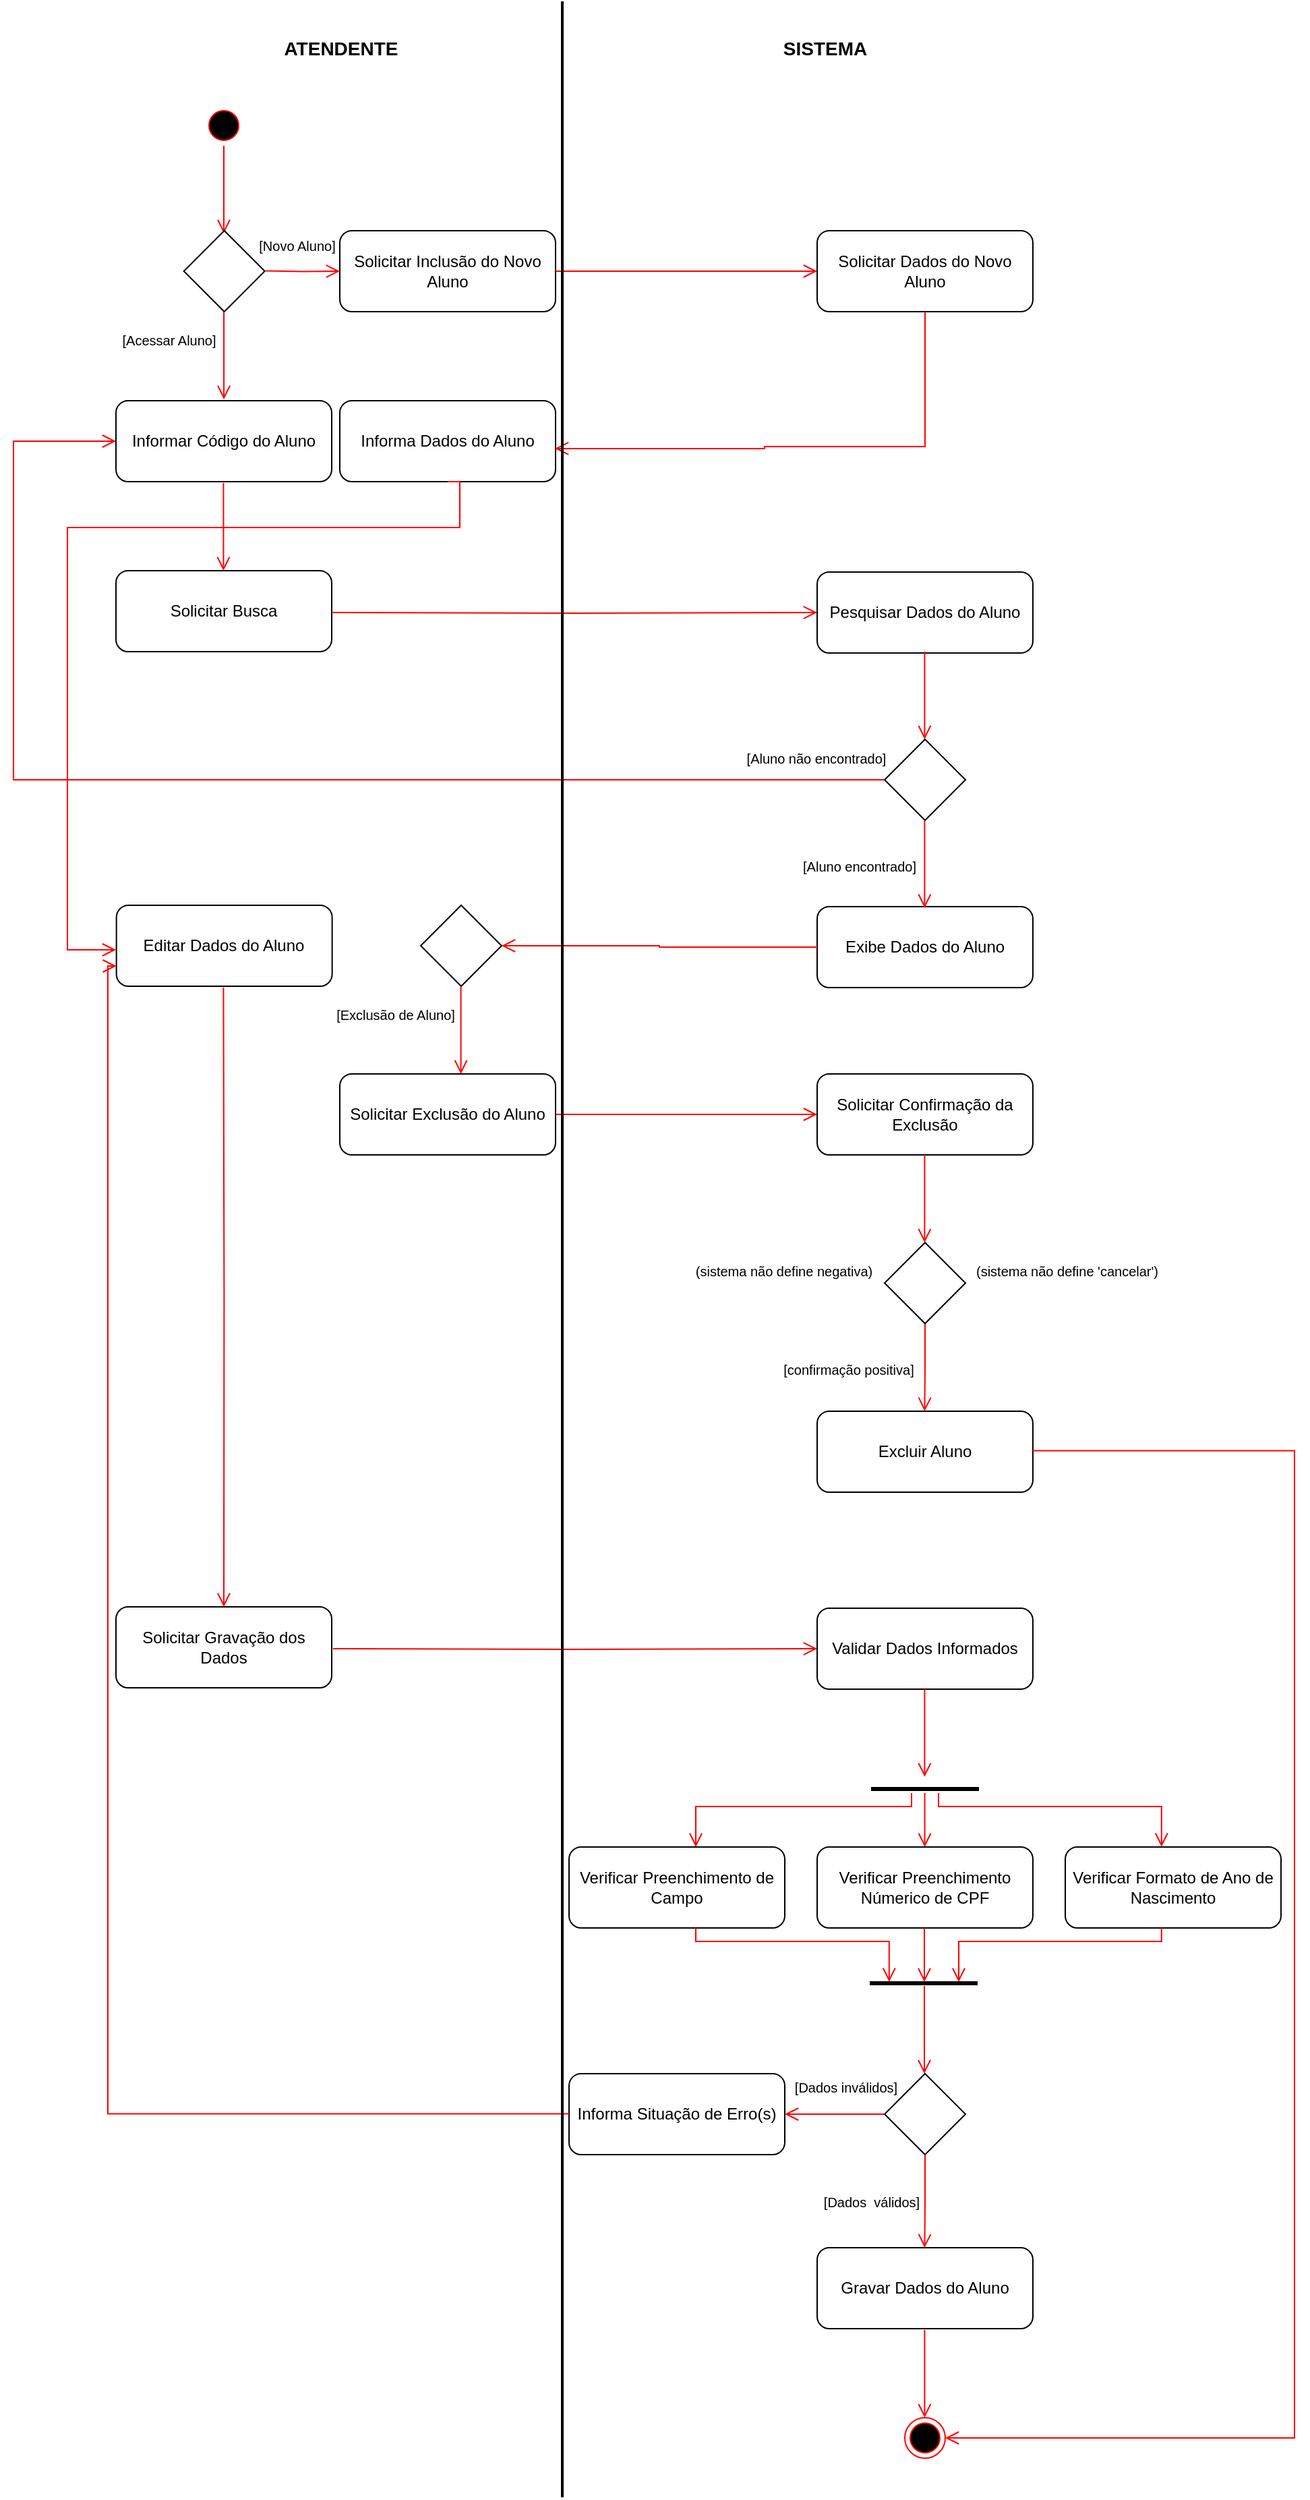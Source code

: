 <mxfile version="18.0.6" type="github">
  <diagram id="qOKVFS1TaHOJEAsKqhCK" name="Page-1">
    <mxGraphModel dx="2997" dy="2269" grid="1" gridSize="10" guides="1" tooltips="1" connect="1" arrows="1" fold="1" page="1" pageScale="1" pageWidth="827" pageHeight="1169" math="0" shadow="0">
      <root>
        <mxCell id="0" />
        <mxCell id="1" parent="0" />
        <mxCell id="y-Nx_2vNeydvTT5IyFKc-3" value="Informar Código do Aluno" style="rounded=1;whiteSpace=wrap;html=1;shadow=0;" vertex="1" parent="1">
          <mxGeometry x="6" y="226" width="160" height="60" as="geometry" />
        </mxCell>
        <mxCell id="y-Nx_2vNeydvTT5IyFKc-10" value="Solicitar Busca" style="rounded=1;whiteSpace=wrap;html=1;shadow=0;" vertex="1" parent="1">
          <mxGeometry x="6" y="352" width="160" height="60" as="geometry" />
        </mxCell>
        <mxCell id="y-Nx_2vNeydvTT5IyFKc-11" value="&lt;b&gt;&lt;font style=&quot;font-size: 14px;&quot;&gt;ATENDENTE&lt;/font&gt;&lt;/b&gt;" style="text;html=1;strokeColor=none;fillColor=none;align=center;verticalAlign=middle;whiteSpace=wrap;rounded=0;shadow=0;glass=0;sketch=0;" vertex="1" parent="1">
          <mxGeometry x="100" y="-50" width="146" height="30" as="geometry" />
        </mxCell>
        <mxCell id="y-Nx_2vNeydvTT5IyFKc-14" value="" style="ellipse;html=1;shape=startState;fillColor=#000000;strokeColor=#ff0000;rounded=0;shadow=0;glass=0;sketch=0;" vertex="1" parent="1">
          <mxGeometry x="71" y="7" width="30" height="30" as="geometry" />
        </mxCell>
        <mxCell id="y-Nx_2vNeydvTT5IyFKc-15" value="" style="edgeStyle=orthogonalEdgeStyle;html=1;verticalAlign=bottom;endArrow=open;endSize=8;strokeColor=#ff0000;rounded=0;entryX=0.5;entryY=0;entryDx=0;entryDy=0;" edge="1" source="y-Nx_2vNeydvTT5IyFKc-14" parent="1">
          <mxGeometry relative="1" as="geometry">
            <mxPoint x="86" y="102.0" as="targetPoint" />
          </mxGeometry>
        </mxCell>
        <mxCell id="y-Nx_2vNeydvTT5IyFKc-20" value="" style="edgeStyle=orthogonalEdgeStyle;html=1;verticalAlign=bottom;endArrow=open;endSize=8;strokeColor=#ff0000;rounded=0;entryX=0.5;entryY=0;entryDx=0;entryDy=0;" edge="1" parent="1">
          <mxGeometry relative="1" as="geometry">
            <mxPoint x="85.71" y="352" as="targetPoint" />
            <mxPoint x="85.71" y="287" as="sourcePoint" />
          </mxGeometry>
        </mxCell>
        <mxCell id="y-Nx_2vNeydvTT5IyFKc-21" value="" style="edgeStyle=orthogonalEdgeStyle;html=1;verticalAlign=bottom;endArrow=open;endSize=8;strokeColor=#ff0000;rounded=0;entryX=0;entryY=0.5;entryDx=0;entryDy=0;" edge="1" parent="1" target="y-Nx_2vNeydvTT5IyFKc-23">
          <mxGeometry relative="1" as="geometry">
            <mxPoint x="231.666" y="382" as="targetPoint" />
            <mxPoint x="166.667" y="383" as="sourcePoint" />
          </mxGeometry>
        </mxCell>
        <mxCell id="y-Nx_2vNeydvTT5IyFKc-23" value="&lt;div style=&quot;background-color: transparent;&quot;&gt;Pesquisar Dados do Aluno&lt;/div&gt;" style="rounded=1;whiteSpace=wrap;html=1;shadow=0;" vertex="1" parent="1">
          <mxGeometry x="526" y="353" width="160" height="60" as="geometry" />
        </mxCell>
        <mxCell id="y-Nx_2vNeydvTT5IyFKc-24" value="" style="edgeStyle=orthogonalEdgeStyle;html=1;verticalAlign=bottom;endArrow=open;endSize=8;strokeColor=#ff0000;rounded=0;entryX=0.5;entryY=0;entryDx=0;entryDy=0;" edge="1" parent="1">
          <mxGeometry relative="1" as="geometry">
            <mxPoint x="605.71" y="477.0" as="targetPoint" />
            <mxPoint x="605.71" y="412" as="sourcePoint" />
          </mxGeometry>
        </mxCell>
        <mxCell id="y-Nx_2vNeydvTT5IyFKc-25" value="Exibe Dados do Aluno" style="rounded=1;whiteSpace=wrap;html=1;shadow=0;" vertex="1" parent="1">
          <mxGeometry x="526" y="601" width="160" height="60" as="geometry" />
        </mxCell>
        <mxCell id="y-Nx_2vNeydvTT5IyFKc-27" value="Editar Dados do Aluno" style="rounded=1;whiteSpace=wrap;html=1;shadow=0;" vertex="1" parent="1">
          <mxGeometry x="6.33" y="600" width="160" height="60" as="geometry" />
        </mxCell>
        <mxCell id="y-Nx_2vNeydvTT5IyFKc-28" value="Solicitar Gravação dos Dados" style="rounded=1;whiteSpace=wrap;html=1;shadow=0;" vertex="1" parent="1">
          <mxGeometry x="6" y="1120" width="160" height="60" as="geometry" />
        </mxCell>
        <mxCell id="y-Nx_2vNeydvTT5IyFKc-29" value="" style="edgeStyle=orthogonalEdgeStyle;html=1;verticalAlign=bottom;endArrow=open;endSize=8;strokeColor=#ff0000;rounded=0;entryX=0.5;entryY=0;entryDx=0;entryDy=0;" edge="1" parent="1" target="y-Nx_2vNeydvTT5IyFKc-28">
          <mxGeometry relative="1" as="geometry">
            <mxPoint x="85.71" y="726.0" as="targetPoint" />
            <mxPoint x="85.71" y="661" as="sourcePoint" />
          </mxGeometry>
        </mxCell>
        <mxCell id="y-Nx_2vNeydvTT5IyFKc-30" value="" style="edgeStyle=orthogonalEdgeStyle;html=1;verticalAlign=bottom;endArrow=open;endSize=8;strokeColor=#ff0000;rounded=0;entryX=0;entryY=0.5;entryDx=0;entryDy=0;" edge="1" parent="1" target="y-Nx_2vNeydvTT5IyFKc-31">
          <mxGeometry relative="1" as="geometry">
            <mxPoint x="231.996" y="1151" as="targetPoint" />
            <mxPoint x="166.997" y="1151" as="sourcePoint" />
          </mxGeometry>
        </mxCell>
        <mxCell id="y-Nx_2vNeydvTT5IyFKc-31" value="Validar Dados Informados" style="rounded=1;whiteSpace=wrap;html=1;shadow=0;" vertex="1" parent="1">
          <mxGeometry x="526" y="1121" width="160" height="60" as="geometry" />
        </mxCell>
        <mxCell id="y-Nx_2vNeydvTT5IyFKc-32" value="" style="edgeStyle=orthogonalEdgeStyle;html=1;verticalAlign=bottom;endArrow=open;endSize=8;strokeColor=#ff0000;rounded=0;entryX=0.5;entryY=0;entryDx=0;entryDy=0;" edge="1" parent="1">
          <mxGeometry relative="1" as="geometry">
            <mxPoint x="605.71" y="1246" as="targetPoint" />
            <mxPoint x="605.71" y="1181" as="sourcePoint" />
          </mxGeometry>
        </mxCell>
        <mxCell id="y-Nx_2vNeydvTT5IyFKc-33" value="Gravar Dados do Aluno" style="rounded=1;whiteSpace=wrap;html=1;shadow=0;" vertex="1" parent="1">
          <mxGeometry x="526" y="1595" width="160" height="60" as="geometry" />
        </mxCell>
        <mxCell id="y-Nx_2vNeydvTT5IyFKc-34" value="" style="ellipse;html=1;shape=endState;fillColor=#000000;strokeColor=#ff0000;rounded=0;shadow=0;glass=0;sketch=0;fontSize=14;" vertex="1" parent="1">
          <mxGeometry x="591" y="1721" width="30" height="30" as="geometry" />
        </mxCell>
        <mxCell id="y-Nx_2vNeydvTT5IyFKc-35" value="" style="edgeStyle=orthogonalEdgeStyle;html=1;verticalAlign=bottom;endArrow=open;endSize=8;strokeColor=#ff0000;rounded=0;entryX=0.5;entryY=0;entryDx=0;entryDy=0;" edge="1" parent="1">
          <mxGeometry relative="1" as="geometry">
            <mxPoint x="605.71" y="1721" as="targetPoint" />
            <mxPoint x="605.71" y="1656" as="sourcePoint" />
          </mxGeometry>
        </mxCell>
        <mxCell id="y-Nx_2vNeydvTT5IyFKc-38" value="" style="rhombus;whiteSpace=wrap;html=1;rounded=0;shadow=0;glass=0;sketch=0;resizeWidth=1;resizeHeight=1;" vertex="1" parent="1">
          <mxGeometry x="56.33" y="100" width="60" height="60" as="geometry" />
        </mxCell>
        <mxCell id="y-Nx_2vNeydvTT5IyFKc-39" value="" style="edgeStyle=orthogonalEdgeStyle;html=1;verticalAlign=bottom;endArrow=open;endSize=8;strokeColor=#ff0000;rounded=0;entryX=0.5;entryY=0;entryDx=0;entryDy=0;" edge="1" parent="1">
          <mxGeometry relative="1" as="geometry">
            <mxPoint x="86.04" y="225" as="targetPoint" />
            <mxPoint x="86.04" y="160" as="sourcePoint" />
          </mxGeometry>
        </mxCell>
        <mxCell id="y-Nx_2vNeydvTT5IyFKc-40" value="" style="edgeStyle=orthogonalEdgeStyle;html=1;verticalAlign=bottom;endArrow=open;endSize=8;strokeColor=#ff0000;rounded=0;entryX=0;entryY=0.5;entryDx=0;entryDy=0;" edge="1" parent="1" target="y-Nx_2vNeydvTT5IyFKc-41">
          <mxGeometry relative="1" as="geometry">
            <mxPoint x="181.996" y="129.74" as="targetPoint" />
            <mxPoint x="116.997" y="129.74" as="sourcePoint" />
          </mxGeometry>
        </mxCell>
        <mxCell id="y-Nx_2vNeydvTT5IyFKc-41" value="Solicitar Inclusão do Novo Aluno" style="rounded=1;whiteSpace=wrap;html=1;shadow=0;" vertex="1" parent="1">
          <mxGeometry x="172" y="100" width="160" height="60" as="geometry" />
        </mxCell>
        <mxCell id="y-Nx_2vNeydvTT5IyFKc-42" value="" style="edgeStyle=orthogonalEdgeStyle;html=1;verticalAlign=bottom;endArrow=open;endSize=8;strokeColor=#ff0000;rounded=0;entryX=0;entryY=0.5;entryDx=0;entryDy=0;exitX=1;exitY=0.5;exitDx=0;exitDy=0;" edge="1" parent="1" source="y-Nx_2vNeydvTT5IyFKc-41" target="y-Nx_2vNeydvTT5IyFKc-43">
          <mxGeometry relative="1" as="geometry">
            <mxPoint x="406.996" y="129.74" as="targetPoint" />
            <mxPoint x="341.997" y="129.74" as="sourcePoint" />
          </mxGeometry>
        </mxCell>
        <mxCell id="y-Nx_2vNeydvTT5IyFKc-43" value="Solicitar Dados do Novo Aluno" style="rounded=1;whiteSpace=wrap;html=1;shadow=0;" vertex="1" parent="1">
          <mxGeometry x="526" y="100" width="160" height="60" as="geometry" />
        </mxCell>
        <mxCell id="y-Nx_2vNeydvTT5IyFKc-44" value="Informa Dados do Aluno" style="rounded=1;whiteSpace=wrap;html=1;shadow=0;" vertex="1" parent="1">
          <mxGeometry x="172" y="226" width="160" height="60" as="geometry" />
        </mxCell>
        <mxCell id="y-Nx_2vNeydvTT5IyFKc-45" value="" style="edgeStyle=orthogonalEdgeStyle;html=1;verticalAlign=bottom;endArrow=open;endSize=8;strokeColor=#ff0000;rounded=0;exitX=0.5;exitY=1;exitDx=0;exitDy=0;entryX=0.997;entryY=0.591;entryDx=0;entryDy=0;entryPerimeter=0;" edge="1" parent="1" source="y-Nx_2vNeydvTT5IyFKc-43" target="y-Nx_2vNeydvTT5IyFKc-44">
          <mxGeometry relative="1" as="geometry">
            <mxPoint x="341.997" y="260" as="targetPoint" />
            <mxPoint x="406.996" y="260" as="sourcePoint" />
            <Array as="points">
              <mxPoint x="606" y="260" />
              <mxPoint x="487" y="260" />
              <mxPoint x="487" y="262" />
            </Array>
          </mxGeometry>
        </mxCell>
        <mxCell id="y-Nx_2vNeydvTT5IyFKc-46" value="" style="edgeStyle=orthogonalEdgeStyle;html=1;verticalAlign=bottom;endArrow=open;endSize=8;strokeColor=#ff0000;rounded=0;entryX=0;entryY=0.75;entryDx=0;entryDy=0;exitX=0.5;exitY=1;exitDx=0;exitDy=0;" edge="1" parent="1" source="y-Nx_2vNeydvTT5IyFKc-44">
          <mxGeometry relative="1" as="geometry">
            <mxPoint x="6" y="633" as="targetPoint" />
            <mxPoint x="261" y="163" as="sourcePoint" />
            <Array as="points">
              <mxPoint x="261" y="286" />
              <mxPoint x="261" y="320" />
              <mxPoint x="-30" y="320" />
              <mxPoint x="-30" y="633" />
            </Array>
          </mxGeometry>
        </mxCell>
        <mxCell id="y-Nx_2vNeydvTT5IyFKc-47" value="&lt;font style=&quot;font-size: 10px;&quot;&gt;[Acessar Aluno]&lt;/font&gt;" style="text;html=1;align=center;verticalAlign=middle;resizable=0;points=[];autosize=1;strokeColor=none;fillColor=none;fontSize=14;" vertex="1" parent="1">
          <mxGeometry y="170" width="90" height="20" as="geometry" />
        </mxCell>
        <mxCell id="y-Nx_2vNeydvTT5IyFKc-48" value="&lt;font style=&quot;font-size: 10px;&quot;&gt;[Novo Aluno]&lt;/font&gt;" style="text;html=1;align=center;verticalAlign=middle;resizable=0;points=[];autosize=1;strokeColor=none;fillColor=none;fontSize=14;" vertex="1" parent="1">
          <mxGeometry x="100" y="100" width="80" height="20" as="geometry" />
        </mxCell>
        <mxCell id="y-Nx_2vNeydvTT5IyFKc-49" value="" style="rhombus;whiteSpace=wrap;html=1;rounded=0;shadow=0;glass=0;sketch=0;resizeWidth=1;resizeHeight=1;" vertex="1" parent="1">
          <mxGeometry x="576" y="477" width="60" height="60" as="geometry" />
        </mxCell>
        <mxCell id="y-Nx_2vNeydvTT5IyFKc-50" value="" style="edgeStyle=orthogonalEdgeStyle;html=1;verticalAlign=bottom;endArrow=open;endSize=8;strokeColor=#ff0000;rounded=0;entryX=0.5;entryY=0;entryDx=0;entryDy=0;" edge="1" parent="1">
          <mxGeometry relative="1" as="geometry">
            <mxPoint x="605.71" y="602" as="targetPoint" />
            <mxPoint x="605.71" y="537" as="sourcePoint" />
          </mxGeometry>
        </mxCell>
        <mxCell id="y-Nx_2vNeydvTT5IyFKc-53" value="&lt;font style=&quot;font-size: 10px;&quot;&gt;[Aluno encontrado]&lt;/font&gt;" style="text;html=1;align=center;verticalAlign=middle;resizable=0;points=[];autosize=1;strokeColor=none;fillColor=none;fontSize=14;" vertex="1" parent="1">
          <mxGeometry x="502" y="560" width="110" height="20" as="geometry" />
        </mxCell>
        <mxCell id="y-Nx_2vNeydvTT5IyFKc-54" value="" style="edgeStyle=orthogonalEdgeStyle;html=1;verticalAlign=bottom;endArrow=open;endSize=8;strokeColor=#ff0000;rounded=0;entryX=0;entryY=0.5;entryDx=0;entryDy=0;exitX=0;exitY=0.5;exitDx=0;exitDy=0;" edge="1" parent="1" source="y-Nx_2vNeydvTT5IyFKc-49" target="y-Nx_2vNeydvTT5IyFKc-3">
          <mxGeometry relative="1" as="geometry">
            <mxPoint x="340" y="507" as="targetPoint" />
            <mxPoint x="457" y="507" as="sourcePoint" />
            <Array as="points">
              <mxPoint x="-70" y="507" />
              <mxPoint x="-70" y="256" />
            </Array>
          </mxGeometry>
        </mxCell>
        <mxCell id="y-Nx_2vNeydvTT5IyFKc-55" value="&lt;font style=&quot;font-size: 10px; background-color: transparent;&quot;&gt;[Aluno não encontrado]&lt;/font&gt;" style="text;html=1;align=center;verticalAlign=middle;resizable=0;points=[];autosize=1;strokeColor=none;fillColor=none;fontSize=14;" vertex="1" parent="1">
          <mxGeometry x="460" y="480" width="130" height="20" as="geometry" />
        </mxCell>
        <mxCell id="y-Nx_2vNeydvTT5IyFKc-56" value="" style="edgeStyle=orthogonalEdgeStyle;html=1;verticalAlign=bottom;endArrow=open;endSize=8;strokeColor=#ff0000;rounded=0;entryX=1;entryY=0.5;entryDx=0;entryDy=0;exitX=0;exitY=0.5;exitDx=0;exitDy=0;" edge="1" parent="1" source="y-Nx_2vNeydvTT5IyFKc-25" target="y-Nx_2vNeydvTT5IyFKc-57">
          <mxGeometry relative="1" as="geometry">
            <mxPoint x="342" y="630" as="targetPoint" />
            <mxPoint x="407" y="630" as="sourcePoint" />
          </mxGeometry>
        </mxCell>
        <mxCell id="y-Nx_2vNeydvTT5IyFKc-57" value="" style="rhombus;whiteSpace=wrap;html=1;rounded=0;shadow=0;glass=0;sketch=0;resizeWidth=1;resizeHeight=1;" vertex="1" parent="1">
          <mxGeometry x="232" y="600" width="60" height="60" as="geometry" />
        </mxCell>
        <mxCell id="y-Nx_2vNeydvTT5IyFKc-59" value="&lt;font style=&quot;font-size: 10px;&quot;&gt;[Exclusão de Aluno]&lt;/font&gt;" style="text;html=1;align=center;verticalAlign=middle;resizable=0;points=[];autosize=1;strokeColor=none;fillColor=none;fontSize=14;" vertex="1" parent="1">
          <mxGeometry x="158" y="670" width="110" height="20" as="geometry" />
        </mxCell>
        <mxCell id="y-Nx_2vNeydvTT5IyFKc-60" value="" style="edgeStyle=orthogonalEdgeStyle;html=1;verticalAlign=bottom;endArrow=open;endSize=8;strokeColor=#ff0000;rounded=0;entryX=0.5;entryY=0;entryDx=0;entryDy=0;" edge="1" parent="1">
          <mxGeometry relative="1" as="geometry">
            <mxPoint x="261.8" y="725" as="targetPoint" />
            <mxPoint x="261.8" y="660" as="sourcePoint" />
          </mxGeometry>
        </mxCell>
        <mxCell id="y-Nx_2vNeydvTT5IyFKc-61" value="Solicitar Exclusão do Aluno" style="rounded=1;whiteSpace=wrap;html=1;shadow=0;" vertex="1" parent="1">
          <mxGeometry x="172" y="725" width="160" height="60" as="geometry" />
        </mxCell>
        <mxCell id="y-Nx_2vNeydvTT5IyFKc-62" value="Solicitar Confirmação da Exclusão" style="rounded=1;whiteSpace=wrap;html=1;shadow=0;" vertex="1" parent="1">
          <mxGeometry x="526" y="725" width="160" height="60" as="geometry" />
        </mxCell>
        <mxCell id="y-Nx_2vNeydvTT5IyFKc-63" value="" style="edgeStyle=orthogonalEdgeStyle;html=1;verticalAlign=bottom;endArrow=open;endSize=8;strokeColor=#ff0000;rounded=0;entryX=0;entryY=0.5;entryDx=0;entryDy=0;exitX=1;exitY=0.5;exitDx=0;exitDy=0;" edge="1" parent="1" source="y-Nx_2vNeydvTT5IyFKc-61" target="y-Nx_2vNeydvTT5IyFKc-62">
          <mxGeometry relative="1" as="geometry">
            <mxPoint x="407.0" y="754" as="targetPoint" />
            <mxPoint x="342.0" y="754" as="sourcePoint" />
          </mxGeometry>
        </mxCell>
        <mxCell id="y-Nx_2vNeydvTT5IyFKc-64" value="" style="edgeStyle=orthogonalEdgeStyle;html=1;verticalAlign=bottom;endArrow=open;endSize=8;strokeColor=#ff0000;rounded=0;entryX=0.5;entryY=0;entryDx=0;entryDy=0;" edge="1" parent="1">
          <mxGeometry relative="1" as="geometry">
            <mxPoint x="605.71" y="850" as="targetPoint" />
            <mxPoint x="605.71" y="785" as="sourcePoint" />
          </mxGeometry>
        </mxCell>
        <mxCell id="y-Nx_2vNeydvTT5IyFKc-66" value="&lt;font style=&quot;font-size: 10px; background-color: transparent;&quot;&gt;[confirmação positiva]&lt;/font&gt;" style="text;html=1;align=center;verticalAlign=middle;resizable=0;points=[];autosize=1;strokeColor=none;fillColor=none;fontSize=14;" vertex="1" parent="1">
          <mxGeometry x="489" y="933" width="120" height="20" as="geometry" />
        </mxCell>
        <mxCell id="y-Nx_2vNeydvTT5IyFKc-67" value="" style="edgeStyle=orthogonalEdgeStyle;html=1;verticalAlign=bottom;endArrow=open;endSize=8;strokeColor=#ff0000;rounded=0;entryX=0.5;entryY=0;entryDx=0;entryDy=0;startArrow=none;" edge="1" parent="1" source="y-Nx_2vNeydvTT5IyFKc-65">
          <mxGeometry relative="1" as="geometry">
            <mxPoint x="605.71" y="975" as="targetPoint" />
            <mxPoint x="605.71" y="910" as="sourcePoint" />
          </mxGeometry>
        </mxCell>
        <mxCell id="y-Nx_2vNeydvTT5IyFKc-68" value="Excluir Aluno" style="rounded=1;whiteSpace=wrap;html=1;shadow=0;" vertex="1" parent="1">
          <mxGeometry x="526" y="975" width="160" height="60" as="geometry" />
        </mxCell>
        <mxCell id="y-Nx_2vNeydvTT5IyFKc-69" value="" style="edgeStyle=orthogonalEdgeStyle;html=1;verticalAlign=bottom;endArrow=open;endSize=8;strokeColor=#ff0000;rounded=0;entryX=1;entryY=0.5;entryDx=0;entryDy=0;" edge="1" parent="1" target="y-Nx_2vNeydvTT5IyFKc-34">
          <mxGeometry relative="1" as="geometry">
            <mxPoint x="799" y="1390" as="targetPoint" />
            <mxPoint x="685.997" y="1004.29" as="sourcePoint" />
            <Array as="points">
              <mxPoint x="880" y="1004" />
              <mxPoint x="880" y="1736" />
            </Array>
          </mxGeometry>
        </mxCell>
        <mxCell id="y-Nx_2vNeydvTT5IyFKc-65" value="" style="rhombus;whiteSpace=wrap;html=1;rounded=0;shadow=0;glass=0;sketch=0;resizeWidth=1;resizeHeight=1;" vertex="1" parent="1">
          <mxGeometry x="576" y="850" width="60" height="60" as="geometry" />
        </mxCell>
        <mxCell id="y-Nx_2vNeydvTT5IyFKc-70" value="" style="edgeStyle=orthogonalEdgeStyle;html=1;verticalAlign=bottom;endArrow=none;endSize=8;strokeColor=#ff0000;rounded=0;" edge="1" parent="1">
          <mxGeometry relative="1" as="geometry">
            <mxPoint x="606" y="910" as="targetPoint" />
            <mxPoint x="605.71" y="910" as="sourcePoint" />
          </mxGeometry>
        </mxCell>
        <mxCell id="y-Nx_2vNeydvTT5IyFKc-71" value="" style="rhombus;whiteSpace=wrap;html=1;rounded=0;shadow=0;glass=0;sketch=0;resizeWidth=1;resizeHeight=1;" vertex="1" parent="1">
          <mxGeometry x="576" y="1466" width="60" height="60" as="geometry" />
        </mxCell>
        <mxCell id="y-Nx_2vNeydvTT5IyFKc-72" value="&lt;font style=&quot;font-size: 10px; background-color: transparent;&quot;&gt;[Dados&amp;nbsp; válidos]&lt;/font&gt;" style="text;html=1;align=center;verticalAlign=middle;resizable=0;points=[];autosize=1;strokeColor=none;fillColor=none;fontSize=14;" vertex="1" parent="1">
          <mxGeometry x="521" y="1550" width="90" height="20" as="geometry" />
        </mxCell>
        <mxCell id="y-Nx_2vNeydvTT5IyFKc-73" value="" style="edgeStyle=orthogonalEdgeStyle;html=1;verticalAlign=bottom;endArrow=open;endSize=8;strokeColor=#ff0000;rounded=0;entryX=0.5;entryY=0;entryDx=0;entryDy=0;startArrow=none;" edge="1" source="y-Nx_2vNeydvTT5IyFKc-71" parent="1">
          <mxGeometry relative="1" as="geometry">
            <mxPoint x="605.71" y="1595" as="targetPoint" />
            <mxPoint x="605.71" y="1530" as="sourcePoint" />
          </mxGeometry>
        </mxCell>
        <mxCell id="y-Nx_2vNeydvTT5IyFKc-75" value="&lt;font style=&quot;font-size: 10px; background-color: transparent;&quot;&gt;[Dados inválidos]&lt;/font&gt;" style="text;html=1;align=center;verticalAlign=middle;resizable=0;points=[];autosize=1;strokeColor=none;fillColor=none;fontSize=14;" vertex="1" parent="1">
          <mxGeometry x="497" y="1465" width="100" height="20" as="geometry" />
        </mxCell>
        <mxCell id="y-Nx_2vNeydvTT5IyFKc-79" value="" style="line;strokeWidth=1;fillColor=none;align=left;verticalAlign=middle;spacingTop=-1;spacingLeft=3;spacingRight=3;rotatable=0;labelPosition=right;points=[];portConstraint=eastwest;rounded=0;shadow=0;glass=0;sketch=0;fontSize=10;" vertex="1" parent="1">
          <mxGeometry x="566" y="1250" width="40" height="8" as="geometry" />
        </mxCell>
        <mxCell id="y-Nx_2vNeydvTT5IyFKc-81" value="" style="line;strokeWidth=1;fillColor=none;align=left;verticalAlign=middle;spacingTop=-1;spacingLeft=3;spacingRight=3;rotatable=0;labelPosition=right;points=[];portConstraint=eastwest;rounded=0;shadow=0;glass=0;sketch=0;fontSize=10;" vertex="1" parent="1">
          <mxGeometry x="566" y="1251" width="40" height="8" as="geometry" />
        </mxCell>
        <mxCell id="y-Nx_2vNeydvTT5IyFKc-82" value="" style="line;strokeWidth=1;fillColor=none;align=left;verticalAlign=middle;spacingTop=-1;spacingLeft=3;spacingRight=3;rotatable=0;labelPosition=right;points=[];portConstraint=eastwest;rounded=0;shadow=0;glass=0;sketch=0;fontSize=10;" vertex="1" parent="1">
          <mxGeometry x="566" y="1252" width="40" height="8" as="geometry" />
        </mxCell>
        <mxCell id="y-Nx_2vNeydvTT5IyFKc-84" value="" style="edgeStyle=orthogonalEdgeStyle;html=1;verticalAlign=bottom;endArrow=open;endSize=8;strokeColor=#ff0000;rounded=0;exitX=0.25;exitY=0.625;exitDx=0;exitDy=0;exitPerimeter=0;entryX=0.5;entryY=0;entryDx=0;entryDy=0;" edge="1" parent="1">
          <mxGeometry relative="1" as="geometry">
            <mxPoint x="436.0" y="1298" as="targetPoint" />
            <mxPoint x="596" y="1258" as="sourcePoint" />
            <Array as="points">
              <mxPoint x="596" y="1268" />
              <mxPoint x="436" y="1268" />
            </Array>
          </mxGeometry>
        </mxCell>
        <mxCell id="y-Nx_2vNeydvTT5IyFKc-87" value="" style="edgeStyle=orthogonalEdgeStyle;html=1;verticalAlign=bottom;endArrow=open;endSize=8;strokeColor=#ff0000;rounded=0;entryX=0.5;entryY=0;entryDx=0;entryDy=0;" edge="1" parent="1">
          <mxGeometry relative="1" as="geometry">
            <mxPoint x="605.79" y="1298" as="targetPoint" />
            <mxPoint x="605.79" y="1258" as="sourcePoint" />
          </mxGeometry>
        </mxCell>
        <mxCell id="y-Nx_2vNeydvTT5IyFKc-88" value="Verificar Preenchimento de Campo" style="rounded=1;whiteSpace=wrap;html=1;shadow=0;" vertex="1" parent="1">
          <mxGeometry x="342" y="1298" width="160" height="60" as="geometry" />
        </mxCell>
        <mxCell id="y-Nx_2vNeydvTT5IyFKc-89" value="Verificar Preenchimento Númerico de CPF" style="rounded=1;whiteSpace=wrap;html=1;shadow=0;" vertex="1" parent="1">
          <mxGeometry x="526" y="1298" width="160" height="60" as="geometry" />
        </mxCell>
        <mxCell id="y-Nx_2vNeydvTT5IyFKc-90" value="Verificar Formato de Ano de Nascimento" style="rounded=1;whiteSpace=wrap;html=1;shadow=0;" vertex="1" parent="1">
          <mxGeometry x="710" y="1298" width="160" height="60" as="geometry" />
        </mxCell>
        <mxCell id="y-Nx_2vNeydvTT5IyFKc-92" value="&lt;font style=&quot;font-size: 10px;&quot;&gt;(sistema não define negativa) &lt;/font&gt;" style="text;html=1;align=center;verticalAlign=middle;resizable=0;points=[];autosize=1;strokeColor=none;fillColor=none;fontSize=14;" vertex="1" parent="1">
          <mxGeometry x="426" y="860" width="150" height="20" as="geometry" />
        </mxCell>
        <mxCell id="y-Nx_2vNeydvTT5IyFKc-93" value="&lt;font style=&quot;font-size: 10px; background-color: transparent;&quot;&gt;(sistema não define &#39;cancelar&#39;) &lt;/font&gt;" style="text;html=1;align=center;verticalAlign=middle;resizable=0;points=[];autosize=1;strokeColor=none;fillColor=none;fontSize=14;" vertex="1" parent="1">
          <mxGeometry x="631" y="860" width="160" height="20" as="geometry" />
        </mxCell>
        <mxCell id="y-Nx_2vNeydvTT5IyFKc-95" value="" style="line;strokeWidth=1;fillColor=none;align=left;verticalAlign=middle;spacingTop=-1;spacingLeft=3;spacingRight=3;rotatable=0;labelPosition=right;points=[];portConstraint=eastwest;rounded=0;shadow=0;glass=0;sketch=0;fontSize=10;" vertex="1" parent="1">
          <mxGeometry x="606" y="1252" width="40" height="8" as="geometry" />
        </mxCell>
        <mxCell id="y-Nx_2vNeydvTT5IyFKc-96" value="" style="line;strokeWidth=1;fillColor=none;align=left;verticalAlign=middle;spacingTop=-1;spacingLeft=3;spacingRight=3;rotatable=0;labelPosition=right;points=[];portConstraint=eastwest;rounded=0;shadow=0;glass=0;sketch=0;fontSize=10;" vertex="1" parent="1">
          <mxGeometry x="606" y="1251" width="40" height="8" as="geometry" />
        </mxCell>
        <mxCell id="y-Nx_2vNeydvTT5IyFKc-97" value="" style="line;strokeWidth=1;fillColor=none;align=left;verticalAlign=middle;spacingTop=-1;spacingLeft=3;spacingRight=3;rotatable=0;labelPosition=right;points=[];portConstraint=eastwest;rounded=0;shadow=0;glass=0;sketch=0;fontSize=10;" vertex="1" parent="1">
          <mxGeometry x="606" y="1250" width="40" height="8" as="geometry" />
        </mxCell>
        <mxCell id="y-Nx_2vNeydvTT5IyFKc-98" value="" style="edgeStyle=orthogonalEdgeStyle;html=1;verticalAlign=bottom;endArrow=open;endSize=8;strokeColor=#ff0000;rounded=0;exitX=0.25;exitY=0.625;exitDx=0;exitDy=0;exitPerimeter=0;entryX=0.54;entryY=-0.002;entryDx=0;entryDy=0;entryPerimeter=0;" edge="1" parent="1">
          <mxGeometry relative="1" as="geometry">
            <mxPoint x="781.4" y="1297.88" as="targetPoint" />
            <mxPoint x="616.0" y="1258" as="sourcePoint" />
            <Array as="points">
              <mxPoint x="616" y="1268" />
              <mxPoint x="781" y="1268" />
            </Array>
          </mxGeometry>
        </mxCell>
        <mxCell id="y-Nx_2vNeydvTT5IyFKc-99" value="" style="line;strokeWidth=1;fillColor=none;align=left;verticalAlign=middle;spacingTop=-1;spacingLeft=3;spacingRight=3;rotatable=0;labelPosition=right;points=[];portConstraint=eastwest;rounded=0;shadow=0;glass=0;sketch=0;fontSize=10;" vertex="1" parent="1">
          <mxGeometry x="565" y="1394" width="40" height="8" as="geometry" />
        </mxCell>
        <mxCell id="y-Nx_2vNeydvTT5IyFKc-100" value="" style="line;strokeWidth=1;fillColor=none;align=left;verticalAlign=middle;spacingTop=-1;spacingLeft=3;spacingRight=3;rotatable=0;labelPosition=right;points=[];portConstraint=eastwest;rounded=0;shadow=0;glass=0;sketch=0;fontSize=10;" vertex="1" parent="1">
          <mxGeometry x="565" y="1395" width="40" height="8" as="geometry" />
        </mxCell>
        <mxCell id="y-Nx_2vNeydvTT5IyFKc-101" value="" style="line;strokeWidth=1;fillColor=none;align=left;verticalAlign=middle;spacingTop=-1;spacingLeft=3;spacingRight=3;rotatable=0;labelPosition=right;points=[];portConstraint=eastwest;rounded=0;shadow=0;glass=0;sketch=0;fontSize=10;" vertex="1" parent="1">
          <mxGeometry x="565" y="1396" width="40" height="8" as="geometry" />
        </mxCell>
        <mxCell id="y-Nx_2vNeydvTT5IyFKc-102" value="" style="line;strokeWidth=1;fillColor=none;align=left;verticalAlign=middle;spacingTop=-1;spacingLeft=3;spacingRight=3;rotatable=0;labelPosition=right;points=[];portConstraint=eastwest;rounded=0;shadow=0;glass=0;sketch=0;fontSize=10;" vertex="1" parent="1">
          <mxGeometry x="605" y="1396" width="40" height="8" as="geometry" />
        </mxCell>
        <mxCell id="y-Nx_2vNeydvTT5IyFKc-103" value="" style="line;strokeWidth=1;fillColor=none;align=left;verticalAlign=middle;spacingTop=-1;spacingLeft=3;spacingRight=3;rotatable=0;labelPosition=right;points=[];portConstraint=eastwest;rounded=0;shadow=0;glass=0;sketch=0;fontSize=10;" vertex="1" parent="1">
          <mxGeometry x="605" y="1395" width="40" height="8" as="geometry" />
        </mxCell>
        <mxCell id="y-Nx_2vNeydvTT5IyFKc-104" value="" style="line;strokeWidth=1;fillColor=none;align=left;verticalAlign=middle;spacingTop=-1;spacingLeft=3;spacingRight=3;rotatable=0;labelPosition=right;points=[];portConstraint=eastwest;rounded=0;shadow=0;glass=0;sketch=0;fontSize=10;" vertex="1" parent="1">
          <mxGeometry x="605" y="1394" width="40" height="8" as="geometry" />
        </mxCell>
        <mxCell id="y-Nx_2vNeydvTT5IyFKc-106" value="" style="edgeStyle=orthogonalEdgeStyle;html=1;verticalAlign=bottom;endArrow=open;endSize=8;strokeColor=#ff0000;rounded=0;entryX=0.5;entryY=0;entryDx=0;entryDy=0;" edge="1" parent="1">
          <mxGeometry relative="1" as="geometry">
            <mxPoint x="605.49" y="1398" as="targetPoint" />
            <mxPoint x="605.49" y="1358" as="sourcePoint" />
          </mxGeometry>
        </mxCell>
        <mxCell id="y-Nx_2vNeydvTT5IyFKc-107" value="" style="edgeStyle=orthogonalEdgeStyle;html=1;verticalAlign=bottom;endArrow=open;endSize=8;strokeColor=#ff0000;rounded=0;exitX=0.25;exitY=0.625;exitDx=0;exitDy=0;exitPerimeter=0;entryX=0.5;entryY=0;entryDx=0;entryDy=0;" edge="1" parent="1">
          <mxGeometry relative="1" as="geometry">
            <mxPoint x="631.0" y="1398" as="targetPoint" />
            <mxPoint x="781.399" y="1358" as="sourcePoint" />
            <Array as="points">
              <mxPoint x="781" y="1368" />
              <mxPoint x="631" y="1368" />
            </Array>
          </mxGeometry>
        </mxCell>
        <mxCell id="y-Nx_2vNeydvTT5IyFKc-108" value="" style="edgeStyle=orthogonalEdgeStyle;html=1;verticalAlign=bottom;endArrow=open;endSize=8;strokeColor=#ff0000;rounded=0;exitX=0.25;exitY=0.625;exitDx=0;exitDy=0;exitPerimeter=0;entryX=0.54;entryY=-0.002;entryDx=0;entryDy=0;entryPerimeter=0;" edge="1" parent="1">
          <mxGeometry relative="1" as="geometry">
            <mxPoint x="579.4" y="1397.88" as="targetPoint" />
            <mxPoint x="436.0" y="1358" as="sourcePoint" />
            <Array as="points">
              <mxPoint x="436" y="1368" />
              <mxPoint x="579" y="1368" />
            </Array>
          </mxGeometry>
        </mxCell>
        <mxCell id="y-Nx_2vNeydvTT5IyFKc-117" value="" style="edgeStyle=orthogonalEdgeStyle;html=1;verticalAlign=bottom;endArrow=open;endSize=8;strokeColor=#ff0000;rounded=0;entryX=0.5;entryY=0;entryDx=0;entryDy=0;" edge="1" parent="1">
          <mxGeometry relative="1" as="geometry">
            <mxPoint x="605.5" y="1466" as="targetPoint" />
            <mxPoint x="605.5" y="1401" as="sourcePoint" />
          </mxGeometry>
        </mxCell>
        <mxCell id="y-Nx_2vNeydvTT5IyFKc-122" value="Informa Situação de Erro(s)" style="rounded=1;whiteSpace=wrap;html=1;shadow=0;" vertex="1" parent="1">
          <mxGeometry x="342" y="1466" width="160" height="60" as="geometry" />
        </mxCell>
        <mxCell id="y-Nx_2vNeydvTT5IyFKc-124" value="" style="edgeStyle=orthogonalEdgeStyle;html=1;verticalAlign=bottom;endArrow=open;endSize=8;strokeColor=#ff0000;rounded=0;entryX=1;entryY=0.5;entryDx=0;entryDy=0;exitX=0;exitY=0.5;exitDx=0;exitDy=0;" edge="1" parent="1" source="y-Nx_2vNeydvTT5IyFKc-71" target="y-Nx_2vNeydvTT5IyFKc-122">
          <mxGeometry relative="1" as="geometry">
            <mxPoint x="615.5" y="1476.0" as="targetPoint" />
            <mxPoint x="615.5" y="1411.0" as="sourcePoint" />
          </mxGeometry>
        </mxCell>
        <mxCell id="y-Nx_2vNeydvTT5IyFKc-126" value="" style="edgeStyle=orthogonalEdgeStyle;html=1;verticalAlign=bottom;endArrow=open;endSize=8;strokeColor=#ff0000;rounded=0;exitX=0;exitY=0.5;exitDx=0;exitDy=0;entryX=0;entryY=0.75;entryDx=0;entryDy=0;" edge="1" parent="1" target="y-Nx_2vNeydvTT5IyFKc-27">
          <mxGeometry relative="1" as="geometry">
            <mxPoint x="-170" y="640" as="targetPoint" />
            <mxPoint x="342" y="1495.79" as="sourcePoint" />
            <Array as="points">
              <mxPoint y="1496" />
              <mxPoint y="645" />
            </Array>
          </mxGeometry>
        </mxCell>
        <mxCell id="y-Nx_2vNeydvTT5IyFKc-127" value="" style="line;strokeWidth=2;direction=south;html=1;rounded=0;shadow=0;glass=0;sketch=0;fontSize=10;" vertex="1" parent="1">
          <mxGeometry x="332" y="-70" width="10" height="1850" as="geometry" />
        </mxCell>
        <mxCell id="y-Nx_2vNeydvTT5IyFKc-129" value="&lt;font style=&quot;font-size: 14px;&quot;&gt;&lt;b&gt;SISTEMA&lt;/b&gt;&lt;/font&gt;" style="text;html=1;strokeColor=none;fillColor=none;align=center;verticalAlign=middle;whiteSpace=wrap;rounded=0;shadow=0;glass=0;sketch=0;" vertex="1" parent="1">
          <mxGeometry x="459" y="-50" width="146" height="30" as="geometry" />
        </mxCell>
      </root>
    </mxGraphModel>
  </diagram>
</mxfile>
